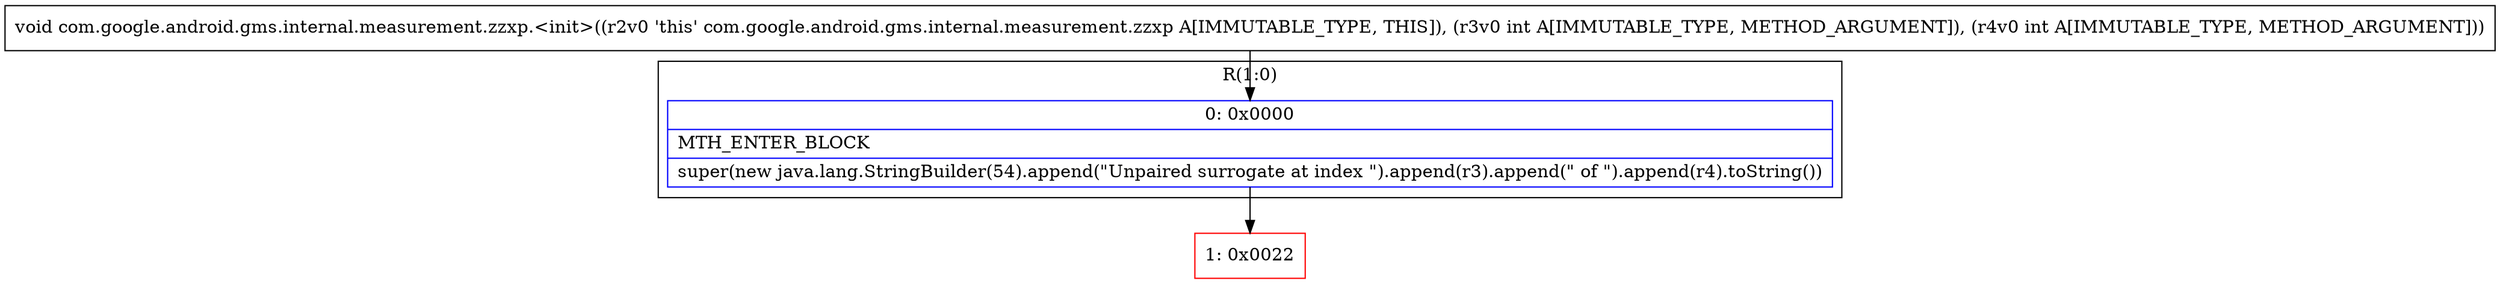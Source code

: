 digraph "CFG forcom.google.android.gms.internal.measurement.zzxp.\<init\>(II)V" {
subgraph cluster_Region_965765742 {
label = "R(1:0)";
node [shape=record,color=blue];
Node_0 [shape=record,label="{0\:\ 0x0000|MTH_ENTER_BLOCK\l|super(new java.lang.StringBuilder(54).append(\"Unpaired surrogate at index \").append(r3).append(\" of \").append(r4).toString())\l}"];
}
Node_1 [shape=record,color=red,label="{1\:\ 0x0022}"];
MethodNode[shape=record,label="{void com.google.android.gms.internal.measurement.zzxp.\<init\>((r2v0 'this' com.google.android.gms.internal.measurement.zzxp A[IMMUTABLE_TYPE, THIS]), (r3v0 int A[IMMUTABLE_TYPE, METHOD_ARGUMENT]), (r4v0 int A[IMMUTABLE_TYPE, METHOD_ARGUMENT])) }"];
MethodNode -> Node_0;
Node_0 -> Node_1;
}

